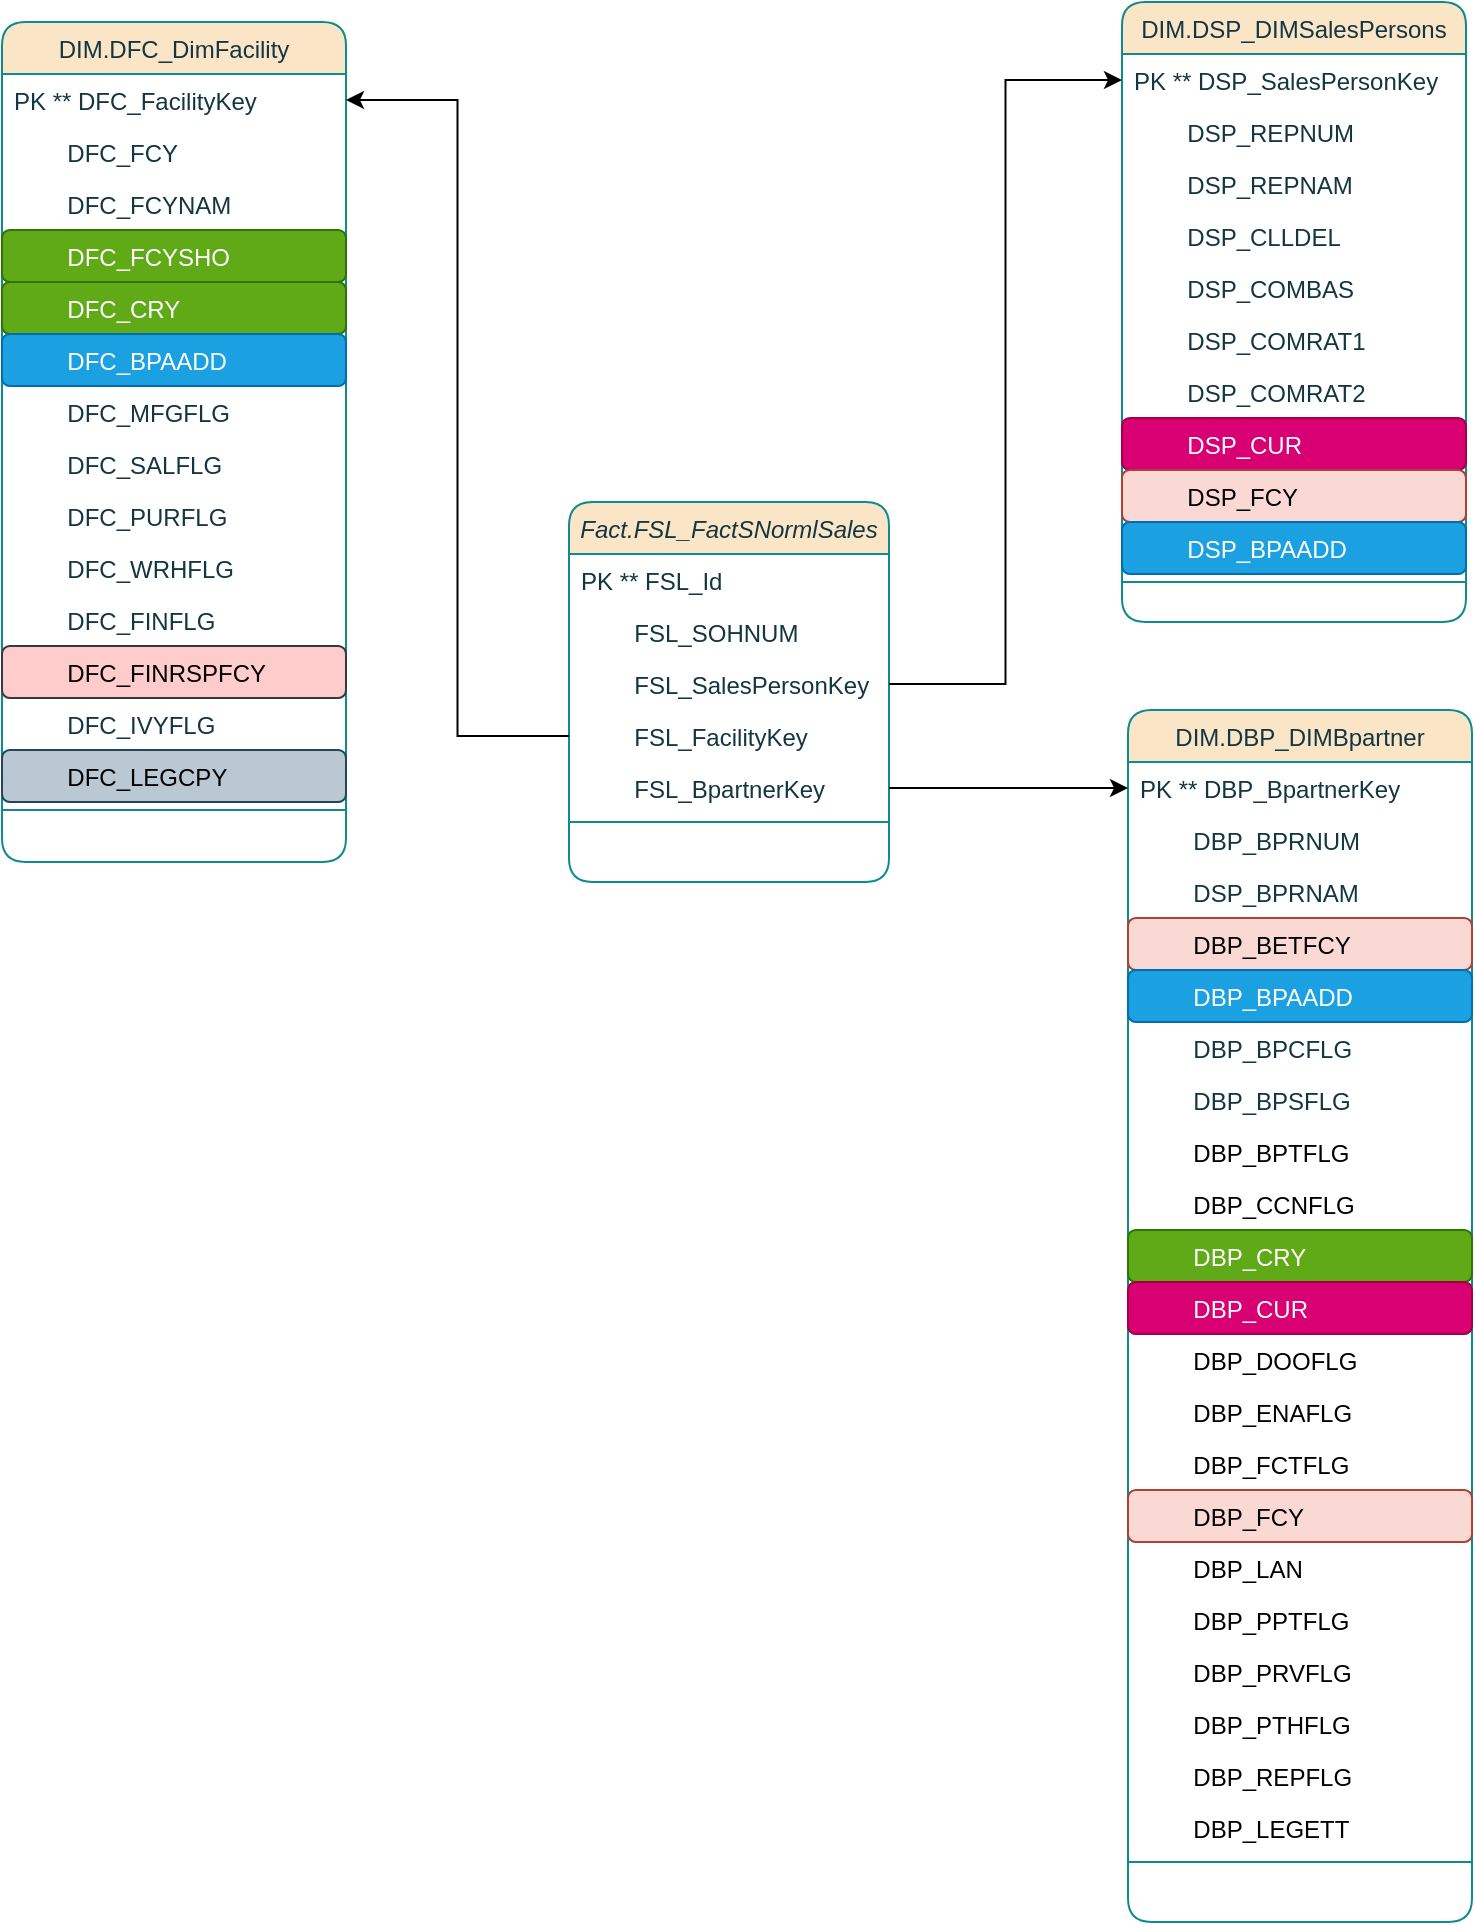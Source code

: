 <mxfile version="21.0.6" type="github">
  <diagram id="C5RBs43oDa-KdzZeNtuy" name="Page-1">
    <mxGraphModel dx="928" dy="487" grid="1" gridSize="10" guides="1" tooltips="1" connect="1" arrows="1" fold="1" page="1" pageScale="1" pageWidth="827" pageHeight="1169" math="0" shadow="0">
      <root>
        <mxCell id="WIyWlLk6GJQsqaUBKTNV-0" />
        <mxCell id="WIyWlLk6GJQsqaUBKTNV-1" parent="WIyWlLk6GJQsqaUBKTNV-0" />
        <mxCell id="zkfFHV4jXpPFQw0GAbJ--0" value="Fact.FSL_FactSNormlSales" style="swimlane;fontStyle=2;align=center;verticalAlign=top;childLayout=stackLayout;horizontal=1;startSize=26;horizontalStack=0;resizeParent=1;resizeLast=0;collapsible=1;marginBottom=0;rounded=1;shadow=0;strokeWidth=1;labelBackgroundColor=none;fillColor=#FAE5C7;strokeColor=#0F8B8D;fontColor=#143642;" parent="WIyWlLk6GJQsqaUBKTNV-1" vertex="1">
          <mxGeometry x="333.5" y="370" width="160" height="190" as="geometry">
            <mxRectangle x="230" y="140" width="160" height="26" as="alternateBounds" />
          </mxGeometry>
        </mxCell>
        <mxCell id="zkfFHV4jXpPFQw0GAbJ--1" value="PK ** FSL_Id" style="text;align=left;verticalAlign=top;spacingLeft=4;spacingRight=4;overflow=hidden;rotatable=0;points=[[0,0.5],[1,0.5]];portConstraint=eastwest;labelBackgroundColor=none;fontColor=#143642;rounded=1;" parent="zkfFHV4jXpPFQw0GAbJ--0" vertex="1">
          <mxGeometry y="26" width="160" height="26" as="geometry" />
        </mxCell>
        <mxCell id="zkfFHV4jXpPFQw0GAbJ--2" value="        FSL_SOHNUM" style="text;align=left;verticalAlign=top;spacingLeft=4;spacingRight=4;overflow=hidden;rotatable=0;points=[[0,0.5],[1,0.5]];portConstraint=eastwest;rounded=1;shadow=0;html=0;labelBackgroundColor=none;fontColor=#143642;" parent="zkfFHV4jXpPFQw0GAbJ--0" vertex="1">
          <mxGeometry y="52" width="160" height="26" as="geometry" />
        </mxCell>
        <mxCell id="zkfFHV4jXpPFQw0GAbJ--3" value="        FSL_SalesPersonKey" style="text;align=left;verticalAlign=top;spacingLeft=4;spacingRight=4;overflow=hidden;rotatable=0;points=[[0,0.5],[1,0.5]];portConstraint=eastwest;rounded=1;shadow=0;html=0;labelBackgroundColor=none;fontColor=#143642;" parent="zkfFHV4jXpPFQw0GAbJ--0" vertex="1">
          <mxGeometry y="78" width="160" height="26" as="geometry" />
        </mxCell>
        <mxCell id="xO_sBdlNULfFy0n5e0BF-43" value="        FSL_FacilityKey" style="text;align=left;verticalAlign=top;spacingLeft=4;spacingRight=4;overflow=hidden;rotatable=0;points=[[0,0.5],[1,0.5]];portConstraint=eastwest;rounded=1;shadow=0;html=0;labelBackgroundColor=none;fontColor=#143642;" parent="zkfFHV4jXpPFQw0GAbJ--0" vertex="1">
          <mxGeometry y="104" width="160" height="26" as="geometry" />
        </mxCell>
        <mxCell id="xO_sBdlNULfFy0n5e0BF-44" value="        FSL_BpartnerKey" style="text;align=left;verticalAlign=top;spacingLeft=4;spacingRight=4;overflow=hidden;rotatable=0;points=[[0,0.5],[1,0.5]];portConstraint=eastwest;rounded=1;shadow=0;html=0;labelBackgroundColor=none;fontColor=#143642;" parent="zkfFHV4jXpPFQw0GAbJ--0" vertex="1">
          <mxGeometry y="130" width="160" height="26" as="geometry" />
        </mxCell>
        <mxCell id="zkfFHV4jXpPFQw0GAbJ--4" value="" style="line;html=1;strokeWidth=1;align=left;verticalAlign=middle;spacingTop=-1;spacingLeft=3;spacingRight=3;rotatable=0;labelPosition=right;points=[];portConstraint=eastwest;labelBackgroundColor=none;fillColor=#FAE5C7;strokeColor=#0F8B8D;fontColor=#143642;rounded=1;" parent="zkfFHV4jXpPFQw0GAbJ--0" vertex="1">
          <mxGeometry y="156" width="160" height="8" as="geometry" />
        </mxCell>
        <mxCell id="zkfFHV4jXpPFQw0GAbJ--17" value="DIM.DSP_DIMSalesPersons" style="swimlane;fontStyle=0;align=center;verticalAlign=top;childLayout=stackLayout;horizontal=1;startSize=26;horizontalStack=0;resizeParent=1;resizeLast=0;collapsible=1;marginBottom=0;rounded=1;shadow=0;strokeWidth=1;fillColor=#FAE5C7;strokeColor=#0F8B8D;labelBackgroundColor=none;fontColor=#143642;" parent="WIyWlLk6GJQsqaUBKTNV-1" vertex="1">
          <mxGeometry x="610" y="120" width="172" height="310" as="geometry">
            <mxRectangle x="550" y="140" width="160" height="26" as="alternateBounds" />
          </mxGeometry>
        </mxCell>
        <mxCell id="zkfFHV4jXpPFQw0GAbJ--18" value="PK ** DSP_SalesPersonKey" style="text;align=left;verticalAlign=top;spacingLeft=4;spacingRight=4;overflow=hidden;rotatable=0;points=[[0,0.5],[1,0.5]];portConstraint=eastwest;labelBackgroundColor=none;fontColor=#143642;rounded=1;" parent="zkfFHV4jXpPFQw0GAbJ--17" vertex="1">
          <mxGeometry y="26" width="172" height="26" as="geometry" />
        </mxCell>
        <mxCell id="xO_sBdlNULfFy0n5e0BF-7" value="        DSP_REPNUM " style="text;align=left;verticalAlign=top;spacingLeft=4;spacingRight=4;overflow=hidden;rotatable=0;points=[[0,0.5],[1,0.5]];portConstraint=eastwest;labelBackgroundColor=none;fontColor=#143642;rounded=1;" parent="zkfFHV4jXpPFQw0GAbJ--17" vertex="1">
          <mxGeometry y="52" width="172" height="26" as="geometry" />
        </mxCell>
        <mxCell id="xO_sBdlNULfFy0n5e0BF-2" value="        DSP_REPNAM" style="text;align=left;verticalAlign=top;spacingLeft=4;spacingRight=4;overflow=hidden;rotatable=0;points=[[0,0.5],[1,0.5]];portConstraint=eastwest;labelBackgroundColor=none;fontColor=#143642;rounded=1;" parent="zkfFHV4jXpPFQw0GAbJ--17" vertex="1">
          <mxGeometry y="78" width="172" height="26" as="geometry" />
        </mxCell>
        <mxCell id="zkfFHV4jXpPFQw0GAbJ--19" value="        DSP_CLLDEL " style="text;align=left;verticalAlign=top;spacingLeft=4;spacingRight=4;overflow=hidden;rotatable=0;points=[[0,0.5],[1,0.5]];portConstraint=eastwest;rounded=1;shadow=0;html=0;labelBackgroundColor=none;fontColor=#143642;" parent="zkfFHV4jXpPFQw0GAbJ--17" vertex="1">
          <mxGeometry y="104" width="172" height="26" as="geometry" />
        </mxCell>
        <mxCell id="zkfFHV4jXpPFQw0GAbJ--20" value="        DSP_COMBAS " style="text;align=left;verticalAlign=top;spacingLeft=4;spacingRight=4;overflow=hidden;rotatable=0;points=[[0,0.5],[1,0.5]];portConstraint=eastwest;rounded=1;shadow=0;html=0;labelBackgroundColor=none;fontColor=#143642;" parent="zkfFHV4jXpPFQw0GAbJ--17" vertex="1">
          <mxGeometry y="130" width="172" height="26" as="geometry" />
        </mxCell>
        <mxCell id="zkfFHV4jXpPFQw0GAbJ--21" value="        DSP_COMRAT1 " style="text;align=left;verticalAlign=top;spacingLeft=4;spacingRight=4;overflow=hidden;rotatable=0;points=[[0,0.5],[1,0.5]];portConstraint=eastwest;rounded=1;shadow=0;html=0;labelBackgroundColor=none;fontColor=#143642;" parent="zkfFHV4jXpPFQw0GAbJ--17" vertex="1">
          <mxGeometry y="156" width="172" height="26" as="geometry" />
        </mxCell>
        <mxCell id="zkfFHV4jXpPFQw0GAbJ--22" value="        DSP_COMRAT2 " style="text;align=left;verticalAlign=top;spacingLeft=4;spacingRight=4;overflow=hidden;rotatable=0;points=[[0,0.5],[1,0.5]];portConstraint=eastwest;rounded=1;shadow=0;html=0;labelBackgroundColor=none;fontColor=#143642;" parent="zkfFHV4jXpPFQw0GAbJ--17" vertex="1">
          <mxGeometry y="182" width="172" height="26" as="geometry" />
        </mxCell>
        <mxCell id="xO_sBdlNULfFy0n5e0BF-0" value="        DSP_CUR " style="text;align=left;verticalAlign=top;spacingLeft=4;spacingRight=4;overflow=hidden;rotatable=0;points=[[0,0.5],[1,0.5]];portConstraint=eastwest;rounded=1;shadow=0;html=0;labelBackgroundColor=none;fontColor=#ffffff;fillColor=#d80073;strokeColor=#A50040;" parent="zkfFHV4jXpPFQw0GAbJ--17" vertex="1">
          <mxGeometry y="208" width="172" height="26" as="geometry" />
        </mxCell>
        <mxCell id="xO_sBdlNULfFy0n5e0BF-1" value="        DSP_FCY" style="text;align=left;verticalAlign=top;spacingLeft=4;spacingRight=4;overflow=hidden;rotatable=0;points=[[0,0.5],[1,0.5]];portConstraint=eastwest;rounded=1;shadow=0;html=0;labelBackgroundColor=none;fillColor=#fad9d5;strokeColor=#ae4132;" parent="zkfFHV4jXpPFQw0GAbJ--17" vertex="1">
          <mxGeometry y="234" width="172" height="26" as="geometry" />
        </mxCell>
        <mxCell id="xO_sBdlNULfFy0n5e0BF-8" value="        DSP_BPAADD" style="text;align=left;verticalAlign=top;spacingLeft=4;spacingRight=4;overflow=hidden;rotatable=0;points=[[0,0.5],[1,0.5]];portConstraint=eastwest;rounded=1;shadow=0;html=0;labelBackgroundColor=none;fontColor=#ffffff;fillColor=#1ba1e2;strokeColor=#006EAF;" parent="zkfFHV4jXpPFQw0GAbJ--17" vertex="1">
          <mxGeometry y="260" width="172" height="26" as="geometry" />
        </mxCell>
        <mxCell id="zkfFHV4jXpPFQw0GAbJ--23" value="" style="line;html=1;strokeWidth=1;align=left;verticalAlign=middle;spacingTop=-1;spacingLeft=3;spacingRight=3;rotatable=0;labelPosition=right;points=[];portConstraint=eastwest;labelBackgroundColor=none;fillColor=#FAE5C7;strokeColor=#0F8B8D;fontColor=#143642;rounded=1;" parent="zkfFHV4jXpPFQw0GAbJ--17" vertex="1">
          <mxGeometry y="286" width="172" height="8" as="geometry" />
        </mxCell>
        <mxCell id="xO_sBdlNULfFy0n5e0BF-14" style="edgeStyle=orthogonalEdgeStyle;rounded=0;orthogonalLoop=1;jettySize=auto;html=1;exitX=1;exitY=0.5;exitDx=0;exitDy=0;" parent="WIyWlLk6GJQsqaUBKTNV-1" source="zkfFHV4jXpPFQw0GAbJ--3" target="zkfFHV4jXpPFQw0GAbJ--18" edge="1">
          <mxGeometry relative="1" as="geometry" />
        </mxCell>
        <mxCell id="xO_sBdlNULfFy0n5e0BF-15" value="DIM.DFC_DimFacility" style="swimlane;fontStyle=0;align=center;verticalAlign=top;childLayout=stackLayout;horizontal=1;startSize=26;horizontalStack=0;resizeParent=1;resizeLast=0;collapsible=1;marginBottom=0;rounded=1;shadow=0;strokeWidth=1;fillColor=#FAE5C7;strokeColor=#0F8B8D;labelBackgroundColor=none;fontColor=#143642;" parent="WIyWlLk6GJQsqaUBKTNV-1" vertex="1">
          <mxGeometry x="50" y="130" width="172" height="420" as="geometry">
            <mxRectangle x="550" y="140" width="160" height="26" as="alternateBounds" />
          </mxGeometry>
        </mxCell>
        <mxCell id="xO_sBdlNULfFy0n5e0BF-16" value="PK ** DFC_FacilityKey" style="text;align=left;verticalAlign=top;spacingLeft=4;spacingRight=4;overflow=hidden;rotatable=0;points=[[0,0.5],[1,0.5]];portConstraint=eastwest;labelBackgroundColor=none;fontColor=#143642;rounded=1;" parent="xO_sBdlNULfFy0n5e0BF-15" vertex="1">
          <mxGeometry y="26" width="172" height="26" as="geometry" />
        </mxCell>
        <mxCell id="xO_sBdlNULfFy0n5e0BF-17" value="        DFC_FCY" style="text;align=left;verticalAlign=top;spacingLeft=4;spacingRight=4;overflow=hidden;rotatable=0;points=[[0,0.5],[1,0.5]];portConstraint=eastwest;labelBackgroundColor=none;fontColor=#143642;rounded=1;" parent="xO_sBdlNULfFy0n5e0BF-15" vertex="1">
          <mxGeometry y="52" width="172" height="26" as="geometry" />
        </mxCell>
        <mxCell id="xO_sBdlNULfFy0n5e0BF-31" value="        DFC_FCYNAM" style="text;align=left;verticalAlign=top;spacingLeft=4;spacingRight=4;overflow=hidden;rotatable=0;points=[[0,0.5],[1,0.5]];portConstraint=eastwest;labelBackgroundColor=none;fontColor=#143642;rounded=1;" parent="xO_sBdlNULfFy0n5e0BF-15" vertex="1">
          <mxGeometry y="78" width="172" height="26" as="geometry" />
        </mxCell>
        <mxCell id="xO_sBdlNULfFy0n5e0BF-32" value="        DFC_FCYSHO" style="text;align=left;verticalAlign=top;spacingLeft=4;spacingRight=4;overflow=hidden;rotatable=0;points=[[0,0.5],[1,0.5]];portConstraint=eastwest;labelBackgroundColor=none;rounded=1;fillColor=#60a917;fontColor=#ffffff;strokeColor=#2D7600;" parent="xO_sBdlNULfFy0n5e0BF-15" vertex="1">
          <mxGeometry y="104" width="172" height="26" as="geometry" />
        </mxCell>
        <mxCell id="xO_sBdlNULfFy0n5e0BF-33" value="        DFC_CRY" style="text;align=left;verticalAlign=top;spacingLeft=4;spacingRight=4;overflow=hidden;rotatable=0;points=[[0,0.5],[1,0.5]];portConstraint=eastwest;labelBackgroundColor=none;fontColor=#ffffff;rounded=1;fillColor=#60a917;strokeColor=#2D7600;" parent="xO_sBdlNULfFy0n5e0BF-15" vertex="1">
          <mxGeometry y="130" width="172" height="26" as="geometry" />
        </mxCell>
        <mxCell id="xO_sBdlNULfFy0n5e0BF-34" value="        DFC_BPAADD" style="text;align=left;verticalAlign=top;spacingLeft=4;spacingRight=4;overflow=hidden;rotatable=0;points=[[0,0.5],[1,0.5]];portConstraint=eastwest;labelBackgroundColor=none;fontColor=#ffffff;rounded=1;fillColor=#1ba1e2;strokeColor=#006EAF;" parent="xO_sBdlNULfFy0n5e0BF-15" vertex="1">
          <mxGeometry y="156" width="172" height="26" as="geometry" />
        </mxCell>
        <mxCell id="xO_sBdlNULfFy0n5e0BF-36" value="        DFC_MFGFLG" style="text;align=left;verticalAlign=top;spacingLeft=4;spacingRight=4;overflow=hidden;rotatable=0;points=[[0,0.5],[1,0.5]];portConstraint=eastwest;labelBackgroundColor=none;fontColor=#143642;rounded=1;" parent="xO_sBdlNULfFy0n5e0BF-15" vertex="1">
          <mxGeometry y="182" width="172" height="26" as="geometry" />
        </mxCell>
        <mxCell id="xO_sBdlNULfFy0n5e0BF-35" value="        DFC_SALFLG" style="text;align=left;verticalAlign=top;spacingLeft=4;spacingRight=4;overflow=hidden;rotatable=0;points=[[0,0.5],[1,0.5]];portConstraint=eastwest;labelBackgroundColor=none;fontColor=#143642;rounded=1;" parent="xO_sBdlNULfFy0n5e0BF-15" vertex="1">
          <mxGeometry y="208" width="172" height="26" as="geometry" />
        </mxCell>
        <mxCell id="xO_sBdlNULfFy0n5e0BF-37" value="        DFC_PURFLG" style="text;align=left;verticalAlign=top;spacingLeft=4;spacingRight=4;overflow=hidden;rotatable=0;points=[[0,0.5],[1,0.5]];portConstraint=eastwest;labelBackgroundColor=none;fontColor=#143642;rounded=1;" parent="xO_sBdlNULfFy0n5e0BF-15" vertex="1">
          <mxGeometry y="234" width="172" height="26" as="geometry" />
        </mxCell>
        <mxCell id="xO_sBdlNULfFy0n5e0BF-38" value="        DFC_WRHFLG" style="text;align=left;verticalAlign=top;spacingLeft=4;spacingRight=4;overflow=hidden;rotatable=0;points=[[0,0.5],[1,0.5]];portConstraint=eastwest;labelBackgroundColor=none;fontColor=#143642;rounded=1;" parent="xO_sBdlNULfFy0n5e0BF-15" vertex="1">
          <mxGeometry y="260" width="172" height="26" as="geometry" />
        </mxCell>
        <mxCell id="xO_sBdlNULfFy0n5e0BF-39" value="        DFC_FINFLG" style="text;align=left;verticalAlign=top;spacingLeft=4;spacingRight=4;overflow=hidden;rotatable=0;points=[[0,0.5],[1,0.5]];portConstraint=eastwest;labelBackgroundColor=none;fontColor=#143642;rounded=1;" parent="xO_sBdlNULfFy0n5e0BF-15" vertex="1">
          <mxGeometry y="286" width="172" height="26" as="geometry" />
        </mxCell>
        <mxCell id="xO_sBdlNULfFy0n5e0BF-40" value="        DFC_FINRSPFCY" style="text;align=left;verticalAlign=top;spacingLeft=4;spacingRight=4;overflow=hidden;rotatable=0;points=[[0,0.5],[1,0.5]];portConstraint=eastwest;labelBackgroundColor=none;rounded=1;fillColor=#ffcccc;strokeColor=#36393d;" parent="xO_sBdlNULfFy0n5e0BF-15" vertex="1">
          <mxGeometry y="312" width="172" height="26" as="geometry" />
        </mxCell>
        <mxCell id="xO_sBdlNULfFy0n5e0BF-41" value="        DFC_IVYFLG" style="text;align=left;verticalAlign=top;spacingLeft=4;spacingRight=4;overflow=hidden;rotatable=0;points=[[0,0.5],[1,0.5]];portConstraint=eastwest;labelBackgroundColor=none;fontColor=#143642;rounded=1;" parent="xO_sBdlNULfFy0n5e0BF-15" vertex="1">
          <mxGeometry y="338" width="172" height="26" as="geometry" />
        </mxCell>
        <mxCell id="xO_sBdlNULfFy0n5e0BF-42" value="        DFC_LEGCPY" style="text;align=left;verticalAlign=top;spacingLeft=4;spacingRight=4;overflow=hidden;rotatable=0;points=[[0,0.5],[1,0.5]];portConstraint=eastwest;labelBackgroundColor=none;rounded=1;fillColor=#bac8d3;strokeColor=#23445d;" parent="xO_sBdlNULfFy0n5e0BF-15" vertex="1">
          <mxGeometry y="364" width="172" height="26" as="geometry" />
        </mxCell>
        <mxCell id="xO_sBdlNULfFy0n5e0BF-30" value="" style="line;html=1;strokeWidth=1;align=left;verticalAlign=middle;spacingTop=-1;spacingLeft=3;spacingRight=3;rotatable=0;labelPosition=right;points=[];portConstraint=eastwest;labelBackgroundColor=none;fillColor=#FAE5C7;strokeColor=#0F8B8D;fontColor=#143642;rounded=1;" parent="xO_sBdlNULfFy0n5e0BF-15" vertex="1">
          <mxGeometry y="390" width="172" height="8" as="geometry" />
        </mxCell>
        <mxCell id="xO_sBdlNULfFy0n5e0BF-45" style="edgeStyle=orthogonalEdgeStyle;rounded=0;orthogonalLoop=1;jettySize=auto;html=1;" parent="WIyWlLk6GJQsqaUBKTNV-1" source="xO_sBdlNULfFy0n5e0BF-43" target="xO_sBdlNULfFy0n5e0BF-16" edge="1">
          <mxGeometry relative="1" as="geometry" />
        </mxCell>
        <mxCell id="ScMbtJOw0JPU6TuweKtc-0" value="DIM.DBP_DIMBpartner" style="swimlane;fontStyle=0;align=center;verticalAlign=top;childLayout=stackLayout;horizontal=1;startSize=26;horizontalStack=0;resizeParent=1;resizeLast=0;collapsible=1;marginBottom=0;rounded=1;shadow=0;strokeWidth=1;fillColor=#FAE5C7;strokeColor=#0F8B8D;labelBackgroundColor=none;fontColor=#143642;" vertex="1" parent="WIyWlLk6GJQsqaUBKTNV-1">
          <mxGeometry x="613" y="474" width="172" height="606" as="geometry">
            <mxRectangle x="550" y="140" width="160" height="26" as="alternateBounds" />
          </mxGeometry>
        </mxCell>
        <mxCell id="ScMbtJOw0JPU6TuweKtc-1" value="PK ** DBP_BpartnerKey" style="text;align=left;verticalAlign=top;spacingLeft=4;spacingRight=4;overflow=hidden;rotatable=0;points=[[0,0.5],[1,0.5]];portConstraint=eastwest;labelBackgroundColor=none;fontColor=#143642;rounded=1;" vertex="1" parent="ScMbtJOw0JPU6TuweKtc-0">
          <mxGeometry y="26" width="172" height="26" as="geometry" />
        </mxCell>
        <mxCell id="ScMbtJOw0JPU6TuweKtc-2" value="        DBP_BPRNUM" style="text;align=left;verticalAlign=top;spacingLeft=4;spacingRight=4;overflow=hidden;rotatable=0;points=[[0,0.5],[1,0.5]];portConstraint=eastwest;labelBackgroundColor=none;fontColor=#143642;rounded=1;" vertex="1" parent="ScMbtJOw0JPU6TuweKtc-0">
          <mxGeometry y="52" width="172" height="26" as="geometry" />
        </mxCell>
        <mxCell id="ScMbtJOw0JPU6TuweKtc-3" value="        DSP_BPRNAM" style="text;align=left;verticalAlign=top;spacingLeft=4;spacingRight=4;overflow=hidden;rotatable=0;points=[[0,0.5],[1,0.5]];portConstraint=eastwest;labelBackgroundColor=none;fontColor=#143642;rounded=1;" vertex="1" parent="ScMbtJOw0JPU6TuweKtc-0">
          <mxGeometry y="78" width="172" height="26" as="geometry" />
        </mxCell>
        <mxCell id="ScMbtJOw0JPU6TuweKtc-4" value="        DBP_BETFCY" style="text;align=left;verticalAlign=top;spacingLeft=4;spacingRight=4;overflow=hidden;rotatable=0;points=[[0,0.5],[1,0.5]];portConstraint=eastwest;rounded=1;shadow=0;html=0;labelBackgroundColor=none;fillColor=#fad9d5;strokeColor=#ae4132;" vertex="1" parent="ScMbtJOw0JPU6TuweKtc-0">
          <mxGeometry y="104" width="172" height="26" as="geometry" />
        </mxCell>
        <mxCell id="ScMbtJOw0JPU6TuweKtc-5" value="        DBP_BPAADD" style="text;align=left;verticalAlign=top;spacingLeft=4;spacingRight=4;overflow=hidden;rotatable=0;points=[[0,0.5],[1,0.5]];portConstraint=eastwest;rounded=1;shadow=0;html=0;labelBackgroundColor=none;fontColor=#ffffff;fillColor=#1ba1e2;strokeColor=#006EAF;" vertex="1" parent="ScMbtJOw0JPU6TuweKtc-0">
          <mxGeometry y="130" width="172" height="26" as="geometry" />
        </mxCell>
        <mxCell id="ScMbtJOw0JPU6TuweKtc-6" value="        DBP_BPCFLG" style="text;align=left;verticalAlign=top;spacingLeft=4;spacingRight=4;overflow=hidden;rotatable=0;points=[[0,0.5],[1,0.5]];portConstraint=eastwest;rounded=1;shadow=0;html=0;labelBackgroundColor=none;fontColor=#143642;" vertex="1" parent="ScMbtJOw0JPU6TuweKtc-0">
          <mxGeometry y="156" width="172" height="26" as="geometry" />
        </mxCell>
        <mxCell id="ScMbtJOw0JPU6TuweKtc-7" value="        DBP_BPSFLG" style="text;align=left;verticalAlign=top;spacingLeft=4;spacingRight=4;overflow=hidden;rotatable=0;points=[[0,0.5],[1,0.5]];portConstraint=eastwest;rounded=1;shadow=0;html=0;labelBackgroundColor=none;fontColor=#143642;" vertex="1" parent="ScMbtJOw0JPU6TuweKtc-0">
          <mxGeometry y="182" width="172" height="26" as="geometry" />
        </mxCell>
        <mxCell id="ScMbtJOw0JPU6TuweKtc-8" value="        DBP_BPTFLG" style="text;align=left;verticalAlign=top;spacingLeft=4;spacingRight=4;overflow=hidden;rotatable=0;points=[[0,0.5],[1,0.5]];portConstraint=eastwest;rounded=1;shadow=0;html=0;labelBackgroundColor=none;" vertex="1" parent="ScMbtJOw0JPU6TuweKtc-0">
          <mxGeometry y="208" width="172" height="26" as="geometry" />
        </mxCell>
        <mxCell id="ScMbtJOw0JPU6TuweKtc-9" value="        DBP_CCNFLG" style="text;align=left;verticalAlign=top;spacingLeft=4;spacingRight=4;overflow=hidden;rotatable=0;points=[[0,0.5],[1,0.5]];portConstraint=eastwest;rounded=1;shadow=0;html=0;labelBackgroundColor=none;" vertex="1" parent="ScMbtJOw0JPU6TuweKtc-0">
          <mxGeometry y="234" width="172" height="26" as="geometry" />
        </mxCell>
        <mxCell id="ScMbtJOw0JPU6TuweKtc-10" value="        DBP_CRY" style="text;align=left;verticalAlign=top;spacingLeft=4;spacingRight=4;overflow=hidden;rotatable=0;points=[[0,0.5],[1,0.5]];portConstraint=eastwest;rounded=1;shadow=0;html=0;labelBackgroundColor=none;fillColor=#60a917;fontColor=#ffffff;strokeColor=#2D7600;" vertex="1" parent="ScMbtJOw0JPU6TuweKtc-0">
          <mxGeometry y="260" width="172" height="26" as="geometry" />
        </mxCell>
        <mxCell id="ScMbtJOw0JPU6TuweKtc-12" value="        DBP_CUR" style="text;align=left;verticalAlign=top;spacingLeft=4;spacingRight=4;overflow=hidden;rotatable=0;points=[[0,0.5],[1,0.5]];portConstraint=eastwest;rounded=1;shadow=0;html=0;labelBackgroundColor=none;fillColor=#d80073;fontColor=#ffffff;strokeColor=#A50040;" vertex="1" parent="ScMbtJOw0JPU6TuweKtc-0">
          <mxGeometry y="286" width="172" height="26" as="geometry" />
        </mxCell>
        <mxCell id="ScMbtJOw0JPU6TuweKtc-13" value="        DBP_DOOFLG" style="text;align=left;verticalAlign=top;spacingLeft=4;spacingRight=4;overflow=hidden;rotatable=0;points=[[0,0.5],[1,0.5]];portConstraint=eastwest;rounded=1;shadow=0;html=0;labelBackgroundColor=none;" vertex="1" parent="ScMbtJOw0JPU6TuweKtc-0">
          <mxGeometry y="312" width="172" height="26" as="geometry" />
        </mxCell>
        <mxCell id="ScMbtJOw0JPU6TuweKtc-14" value="        DBP_ENAFLG" style="text;align=left;verticalAlign=top;spacingLeft=4;spacingRight=4;overflow=hidden;rotatable=0;points=[[0,0.5],[1,0.5]];portConstraint=eastwest;rounded=1;shadow=0;html=0;labelBackgroundColor=none;" vertex="1" parent="ScMbtJOw0JPU6TuweKtc-0">
          <mxGeometry y="338" width="172" height="26" as="geometry" />
        </mxCell>
        <mxCell id="ScMbtJOw0JPU6TuweKtc-15" value="        DBP_FCTFLG" style="text;align=left;verticalAlign=top;spacingLeft=4;spacingRight=4;overflow=hidden;rotatable=0;points=[[0,0.5],[1,0.5]];portConstraint=eastwest;rounded=1;shadow=0;html=0;labelBackgroundColor=none;" vertex="1" parent="ScMbtJOw0JPU6TuweKtc-0">
          <mxGeometry y="364" width="172" height="26" as="geometry" />
        </mxCell>
        <mxCell id="ScMbtJOw0JPU6TuweKtc-20" value="        DBP_FCY" style="text;align=left;verticalAlign=top;spacingLeft=4;spacingRight=4;overflow=hidden;rotatable=0;points=[[0,0.5],[1,0.5]];portConstraint=eastwest;rounded=1;shadow=0;html=0;labelBackgroundColor=none;fillColor=#fad9d5;strokeColor=#ae4132;" vertex="1" parent="ScMbtJOw0JPU6TuweKtc-0">
          <mxGeometry y="390" width="172" height="26" as="geometry" />
        </mxCell>
        <mxCell id="ScMbtJOw0JPU6TuweKtc-21" value="        DBP_LAN" style="text;align=left;verticalAlign=top;spacingLeft=4;spacingRight=4;overflow=hidden;rotatable=0;points=[[0,0.5],[1,0.5]];portConstraint=eastwest;rounded=1;shadow=0;html=0;labelBackgroundColor=none;" vertex="1" parent="ScMbtJOw0JPU6TuweKtc-0">
          <mxGeometry y="416" width="172" height="26" as="geometry" />
        </mxCell>
        <mxCell id="ScMbtJOw0JPU6TuweKtc-22" value="        DBP_PPTFLG" style="text;align=left;verticalAlign=top;spacingLeft=4;spacingRight=4;overflow=hidden;rotatable=0;points=[[0,0.5],[1,0.5]];portConstraint=eastwest;rounded=1;shadow=0;html=0;labelBackgroundColor=none;" vertex="1" parent="ScMbtJOw0JPU6TuweKtc-0">
          <mxGeometry y="442" width="172" height="26" as="geometry" />
        </mxCell>
        <mxCell id="ScMbtJOw0JPU6TuweKtc-23" value="        DBP_PRVFLG" style="text;align=left;verticalAlign=top;spacingLeft=4;spacingRight=4;overflow=hidden;rotatable=0;points=[[0,0.5],[1,0.5]];portConstraint=eastwest;rounded=1;shadow=0;html=0;labelBackgroundColor=none;" vertex="1" parent="ScMbtJOw0JPU6TuweKtc-0">
          <mxGeometry y="468" width="172" height="26" as="geometry" />
        </mxCell>
        <mxCell id="ScMbtJOw0JPU6TuweKtc-24" value="        DBP_PTHFLG" style="text;align=left;verticalAlign=top;spacingLeft=4;spacingRight=4;overflow=hidden;rotatable=0;points=[[0,0.5],[1,0.5]];portConstraint=eastwest;rounded=1;shadow=0;html=0;labelBackgroundColor=none;" vertex="1" parent="ScMbtJOw0JPU6TuweKtc-0">
          <mxGeometry y="494" width="172" height="26" as="geometry" />
        </mxCell>
        <mxCell id="ScMbtJOw0JPU6TuweKtc-25" value="        DBP_REPFLG" style="text;align=left;verticalAlign=top;spacingLeft=4;spacingRight=4;overflow=hidden;rotatable=0;points=[[0,0.5],[1,0.5]];portConstraint=eastwest;rounded=1;shadow=0;html=0;labelBackgroundColor=none;" vertex="1" parent="ScMbtJOw0JPU6TuweKtc-0">
          <mxGeometry y="520" width="172" height="26" as="geometry" />
        </mxCell>
        <mxCell id="ScMbtJOw0JPU6TuweKtc-26" value="        DBP_LEGETT" style="text;align=left;verticalAlign=top;spacingLeft=4;spacingRight=4;overflow=hidden;rotatable=0;points=[[0,0.5],[1,0.5]];portConstraint=eastwest;rounded=1;shadow=0;html=0;labelBackgroundColor=none;" vertex="1" parent="ScMbtJOw0JPU6TuweKtc-0">
          <mxGeometry y="546" width="172" height="26" as="geometry" />
        </mxCell>
        <mxCell id="ScMbtJOw0JPU6TuweKtc-11" value="" style="line;html=1;strokeWidth=1;align=left;verticalAlign=middle;spacingTop=-1;spacingLeft=3;spacingRight=3;rotatable=0;labelPosition=right;points=[];portConstraint=eastwest;labelBackgroundColor=none;fillColor=#FAE5C7;strokeColor=#0F8B8D;fontColor=#143642;rounded=1;" vertex="1" parent="ScMbtJOw0JPU6TuweKtc-0">
          <mxGeometry y="572" width="172" height="8" as="geometry" />
        </mxCell>
        <mxCell id="ScMbtJOw0JPU6TuweKtc-19" style="edgeStyle=orthogonalEdgeStyle;rounded=0;orthogonalLoop=1;jettySize=auto;html=1;" edge="1" parent="WIyWlLk6GJQsqaUBKTNV-1" source="xO_sBdlNULfFy0n5e0BF-44" target="ScMbtJOw0JPU6TuweKtc-1">
          <mxGeometry relative="1" as="geometry" />
        </mxCell>
      </root>
    </mxGraphModel>
  </diagram>
</mxfile>
